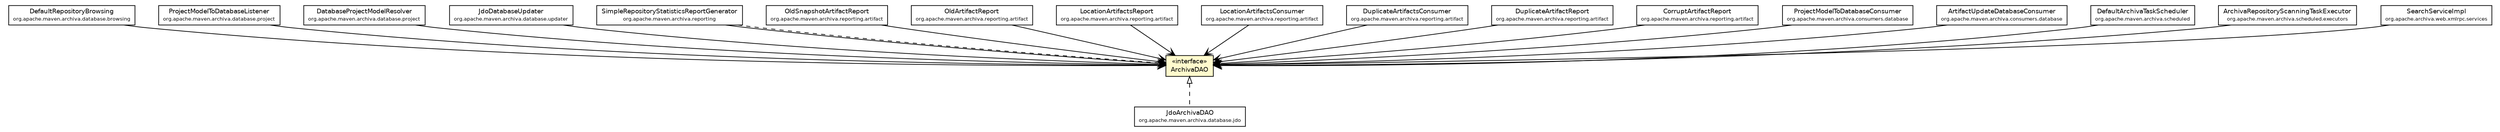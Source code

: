 #!/usr/local/bin/dot
#
# Class diagram 
# Generated by UmlGraph version 4.6 (http://www.spinellis.gr/sw/umlgraph)
#

digraph G {
	edge [fontname="Helvetica",fontsize=10,labelfontname="Helvetica",labelfontsize=10];
	node [fontname="Helvetica",fontsize=10,shape=plaintext];
	// org.apache.maven.archiva.database.ArchivaDAO
	c86343 [label=<<table border="0" cellborder="1" cellspacing="0" cellpadding="2" port="p" bgcolor="lemonChiffon" href="./ArchivaDAO.html">
		<tr><td><table border="0" cellspacing="0" cellpadding="1">
			<tr><td> &laquo;interface&raquo; </td></tr>
			<tr><td> ArchivaDAO </td></tr>
		</table></td></tr>
		</table>>, fontname="Helvetica", fontcolor="black", fontsize=9.0];
	// org.apache.maven.archiva.database.browsing.DefaultRepositoryBrowsing
	c86347 [label=<<table border="0" cellborder="1" cellspacing="0" cellpadding="2" port="p" href="./browsing/DefaultRepositoryBrowsing.html">
		<tr><td><table border="0" cellspacing="0" cellpadding="1">
			<tr><td> DefaultRepositoryBrowsing </td></tr>
			<tr><td><font point-size="7.0"> org.apache.maven.archiva.database.browsing </font></td></tr>
		</table></td></tr>
		</table>>, fontname="Helvetica", fontcolor="black", fontsize=9.0];
	// org.apache.maven.archiva.database.jdo.JdoArchivaDAO
	c86380 [label=<<table border="0" cellborder="1" cellspacing="0" cellpadding="2" port="p" href="./jdo/JdoArchivaDAO.html">
		<tr><td><table border="0" cellspacing="0" cellpadding="1">
			<tr><td> JdoArchivaDAO </td></tr>
			<tr><td><font point-size="7.0"> org.apache.maven.archiva.database.jdo </font></td></tr>
		</table></td></tr>
		</table>>, fontname="Helvetica", fontcolor="black", fontsize=9.0];
	// org.apache.maven.archiva.database.project.ProjectModelToDatabaseListener
	c86383 [label=<<table border="0" cellborder="1" cellspacing="0" cellpadding="2" port="p" href="./project/ProjectModelToDatabaseListener.html">
		<tr><td><table border="0" cellspacing="0" cellpadding="1">
			<tr><td> ProjectModelToDatabaseListener </td></tr>
			<tr><td><font point-size="7.0"> org.apache.maven.archiva.database.project </font></td></tr>
		</table></td></tr>
		</table>>, fontname="Helvetica", fontcolor="black", fontsize=9.0];
	// org.apache.maven.archiva.database.project.DatabaseProjectModelResolver
	c86384 [label=<<table border="0" cellborder="1" cellspacing="0" cellpadding="2" port="p" href="./project/DatabaseProjectModelResolver.html">
		<tr><td><table border="0" cellspacing="0" cellpadding="1">
			<tr><td> DatabaseProjectModelResolver </td></tr>
			<tr><td><font point-size="7.0"> org.apache.maven.archiva.database.project </font></td></tr>
		</table></td></tr>
		</table>>, fontname="Helvetica", fontcolor="black", fontsize=9.0];
	// org.apache.maven.archiva.database.updater.JdoDatabaseUpdater
	c86385 [label=<<table border="0" cellborder="1" cellspacing="0" cellpadding="2" port="p" href="./updater/JdoDatabaseUpdater.html">
		<tr><td><table border="0" cellspacing="0" cellpadding="1">
			<tr><td> JdoDatabaseUpdater </td></tr>
			<tr><td><font point-size="7.0"> org.apache.maven.archiva.database.updater </font></td></tr>
		</table></td></tr>
		</table>>, fontname="Helvetica", fontcolor="black", fontsize=9.0];
	// org.apache.maven.archiva.reporting.SimpleRepositoryStatisticsReportGenerator
	c86391 [label=<<table border="0" cellborder="1" cellspacing="0" cellpadding="2" port="p" href="../reporting/SimpleRepositoryStatisticsReportGenerator.html">
		<tr><td><table border="0" cellspacing="0" cellpadding="1">
			<tr><td> SimpleRepositoryStatisticsReportGenerator </td></tr>
			<tr><td><font point-size="7.0"> org.apache.maven.archiva.reporting </font></td></tr>
		</table></td></tr>
		</table>>, fontname="Helvetica", fontcolor="black", fontsize=9.0];
	// org.apache.maven.archiva.reporting.artifact.OldSnapshotArtifactReport
	c86401 [label=<<table border="0" cellborder="1" cellspacing="0" cellpadding="2" port="p" href="../reporting/artifact/OldSnapshotArtifactReport.html">
		<tr><td><table border="0" cellspacing="0" cellpadding="1">
			<tr><td> OldSnapshotArtifactReport </td></tr>
			<tr><td><font point-size="7.0"> org.apache.maven.archiva.reporting.artifact </font></td></tr>
		</table></td></tr>
		</table>>, fontname="Helvetica", fontcolor="black", fontsize=9.0];
	// org.apache.maven.archiva.reporting.artifact.OldArtifactReport
	c86402 [label=<<table border="0" cellborder="1" cellspacing="0" cellpadding="2" port="p" href="../reporting/artifact/OldArtifactReport.html">
		<tr><td><table border="0" cellspacing="0" cellpadding="1">
			<tr><td> OldArtifactReport </td></tr>
			<tr><td><font point-size="7.0"> org.apache.maven.archiva.reporting.artifact </font></td></tr>
		</table></td></tr>
		</table>>, fontname="Helvetica", fontcolor="black", fontsize=9.0];
	// org.apache.maven.archiva.reporting.artifact.LocationArtifactsReport
	c86403 [label=<<table border="0" cellborder="1" cellspacing="0" cellpadding="2" port="p" href="../reporting/artifact/LocationArtifactsReport.html">
		<tr><td><table border="0" cellspacing="0" cellpadding="1">
			<tr><td> LocationArtifactsReport </td></tr>
			<tr><td><font point-size="7.0"> org.apache.maven.archiva.reporting.artifact </font></td></tr>
		</table></td></tr>
		</table>>, fontname="Helvetica", fontcolor="black", fontsize=9.0];
	// org.apache.maven.archiva.reporting.artifact.LocationArtifactsConsumer
	c86404 [label=<<table border="0" cellborder="1" cellspacing="0" cellpadding="2" port="p" href="../reporting/artifact/LocationArtifactsConsumer.html">
		<tr><td><table border="0" cellspacing="0" cellpadding="1">
			<tr><td> LocationArtifactsConsumer </td></tr>
			<tr><td><font point-size="7.0"> org.apache.maven.archiva.reporting.artifact </font></td></tr>
		</table></td></tr>
		</table>>, fontname="Helvetica", fontcolor="black", fontsize=9.0];
	// org.apache.maven.archiva.reporting.artifact.DuplicateArtifactsConsumer
	c86405 [label=<<table border="0" cellborder="1" cellspacing="0" cellpadding="2" port="p" href="../reporting/artifact/DuplicateArtifactsConsumer.html">
		<tr><td><table border="0" cellspacing="0" cellpadding="1">
			<tr><td> DuplicateArtifactsConsumer </td></tr>
			<tr><td><font point-size="7.0"> org.apache.maven.archiva.reporting.artifact </font></td></tr>
		</table></td></tr>
		</table>>, fontname="Helvetica", fontcolor="black", fontsize=9.0];
	// org.apache.maven.archiva.reporting.artifact.DuplicateArtifactReport
	c86406 [label=<<table border="0" cellborder="1" cellspacing="0" cellpadding="2" port="p" href="../reporting/artifact/DuplicateArtifactReport.html">
		<tr><td><table border="0" cellspacing="0" cellpadding="1">
			<tr><td> DuplicateArtifactReport </td></tr>
			<tr><td><font point-size="7.0"> org.apache.maven.archiva.reporting.artifact </font></td></tr>
		</table></td></tr>
		</table>>, fontname="Helvetica", fontcolor="black", fontsize=9.0];
	// org.apache.maven.archiva.reporting.artifact.CorruptArtifactReport
	c86407 [label=<<table border="0" cellborder="1" cellspacing="0" cellpadding="2" port="p" href="../reporting/artifact/CorruptArtifactReport.html">
		<tr><td><table border="0" cellspacing="0" cellpadding="1">
			<tr><td> CorruptArtifactReport </td></tr>
			<tr><td><font point-size="7.0"> org.apache.maven.archiva.reporting.artifact </font></td></tr>
		</table></td></tr>
		</table>>, fontname="Helvetica", fontcolor="black", fontsize=9.0];
	// org.apache.maven.archiva.consumers.database.ProjectModelToDatabaseConsumer
	c86408 [label=<<table border="0" cellborder="1" cellspacing="0" cellpadding="2" port="p" href="../consumers/database/ProjectModelToDatabaseConsumer.html">
		<tr><td><table border="0" cellspacing="0" cellpadding="1">
			<tr><td> ProjectModelToDatabaseConsumer </td></tr>
			<tr><td><font point-size="7.0"> org.apache.maven.archiva.consumers.database </font></td></tr>
		</table></td></tr>
		</table>>, fontname="Helvetica", fontcolor="black", fontsize=9.0];
	// org.apache.maven.archiva.consumers.database.ArtifactUpdateDatabaseConsumer
	c86411 [label=<<table border="0" cellborder="1" cellspacing="0" cellpadding="2" port="p" href="../consumers/database/ArtifactUpdateDatabaseConsumer.html">
		<tr><td><table border="0" cellspacing="0" cellpadding="1">
			<tr><td> ArtifactUpdateDatabaseConsumer </td></tr>
			<tr><td><font point-size="7.0"> org.apache.maven.archiva.consumers.database </font></td></tr>
		</table></td></tr>
		</table>>, fontname="Helvetica", fontcolor="black", fontsize=9.0];
	// org.apache.maven.archiva.scheduled.DefaultArchivaTaskScheduler
	c86421 [label=<<table border="0" cellborder="1" cellspacing="0" cellpadding="2" port="p" href="../scheduled/DefaultArchivaTaskScheduler.html">
		<tr><td><table border="0" cellspacing="0" cellpadding="1">
			<tr><td> DefaultArchivaTaskScheduler </td></tr>
			<tr><td><font point-size="7.0"> org.apache.maven.archiva.scheduled </font></td></tr>
		</table></td></tr>
		</table>>, fontname="Helvetica", fontcolor="black", fontsize=9.0];
	// org.apache.maven.archiva.scheduled.executors.ArchivaRepositoryScanningTaskExecutor
	c86424 [label=<<table border="0" cellborder="1" cellspacing="0" cellpadding="2" port="p" href="../scheduled/executors/ArchivaRepositoryScanningTaskExecutor.html">
		<tr><td><table border="0" cellspacing="0" cellpadding="1">
			<tr><td> ArchivaRepositoryScanningTaskExecutor </td></tr>
			<tr><td><font point-size="7.0"> org.apache.maven.archiva.scheduled.executors </font></td></tr>
		</table></td></tr>
		</table>>, fontname="Helvetica", fontcolor="black", fontsize=9.0];
	// org.apache.archiva.web.xmlrpc.services.SearchServiceImpl
	c86555 [label=<<table border="0" cellborder="1" cellspacing="0" cellpadding="2" port="p" href="../../../archiva/web/xmlrpc/services/SearchServiceImpl.html">
		<tr><td><table border="0" cellspacing="0" cellpadding="1">
			<tr><td> SearchServiceImpl </td></tr>
			<tr><td><font point-size="7.0"> org.apache.archiva.web.xmlrpc.services </font></td></tr>
		</table></td></tr>
		</table>>, fontname="Helvetica", fontcolor="black", fontsize=9.0];
	//org.apache.maven.archiva.database.jdo.JdoArchivaDAO implements org.apache.maven.archiva.database.ArchivaDAO
	c86343:p -> c86380:p [dir=back,arrowtail=empty,style=dashed];
	// org.apache.maven.archiva.database.browsing.DefaultRepositoryBrowsing NAVASSOC org.apache.maven.archiva.database.ArchivaDAO
	c86347:p -> c86343:p [taillabel="", label="", headlabel="", fontname="Helvetica", fontcolor="black", fontsize=10.0, color="black", arrowhead=open];
	// org.apache.maven.archiva.database.project.ProjectModelToDatabaseListener NAVASSOC org.apache.maven.archiva.database.ArchivaDAO
	c86383:p -> c86343:p [taillabel="", label="", headlabel="", fontname="Helvetica", fontcolor="black", fontsize=10.0, color="black", arrowhead=open];
	// org.apache.maven.archiva.database.project.DatabaseProjectModelResolver NAVASSOC org.apache.maven.archiva.database.ArchivaDAO
	c86384:p -> c86343:p [taillabel="", label="", headlabel="", fontname="Helvetica", fontcolor="black", fontsize=10.0, color="black", arrowhead=open];
	// org.apache.maven.archiva.database.updater.JdoDatabaseUpdater NAVASSOC org.apache.maven.archiva.database.ArchivaDAO
	c86385:p -> c86343:p [taillabel="", label="", headlabel="", fontname="Helvetica", fontcolor="black", fontsize=10.0, color="black", arrowhead=open];
	// org.apache.maven.archiva.reporting.SimpleRepositoryStatisticsReportGenerator NAVASSOC org.apache.maven.archiva.database.ArchivaDAO
	c86391:p -> c86343:p [taillabel="", label="", headlabel="", fontname="Helvetica", fontcolor="black", fontsize=10.0, color="black", arrowhead=open];
	// org.apache.maven.archiva.reporting.artifact.OldSnapshotArtifactReport NAVASSOC org.apache.maven.archiva.database.ArchivaDAO
	c86401:p -> c86343:p [taillabel="", label="", headlabel="", fontname="Helvetica", fontcolor="black", fontsize=10.0, color="black", arrowhead=open];
	// org.apache.maven.archiva.reporting.artifact.OldArtifactReport NAVASSOC org.apache.maven.archiva.database.ArchivaDAO
	c86402:p -> c86343:p [taillabel="", label="", headlabel="", fontname="Helvetica", fontcolor="black", fontsize=10.0, color="black", arrowhead=open];
	// org.apache.maven.archiva.reporting.artifact.LocationArtifactsReport NAVASSOC org.apache.maven.archiva.database.ArchivaDAO
	c86403:p -> c86343:p [taillabel="", label="", headlabel="", fontname="Helvetica", fontcolor="black", fontsize=10.0, color="black", arrowhead=open];
	// org.apache.maven.archiva.reporting.artifact.LocationArtifactsConsumer NAVASSOC org.apache.maven.archiva.database.ArchivaDAO
	c86404:p -> c86343:p [taillabel="", label="", headlabel="", fontname="Helvetica", fontcolor="black", fontsize=10.0, color="black", arrowhead=open];
	// org.apache.maven.archiva.reporting.artifact.DuplicateArtifactsConsumer NAVASSOC org.apache.maven.archiva.database.ArchivaDAO
	c86405:p -> c86343:p [taillabel="", label="", headlabel="", fontname="Helvetica", fontcolor="black", fontsize=10.0, color="black", arrowhead=open];
	// org.apache.maven.archiva.reporting.artifact.DuplicateArtifactReport NAVASSOC org.apache.maven.archiva.database.ArchivaDAO
	c86406:p -> c86343:p [taillabel="", label="", headlabel="", fontname="Helvetica", fontcolor="black", fontsize=10.0, color="black", arrowhead=open];
	// org.apache.maven.archiva.reporting.artifact.CorruptArtifactReport NAVASSOC org.apache.maven.archiva.database.ArchivaDAO
	c86407:p -> c86343:p [taillabel="", label="", headlabel="", fontname="Helvetica", fontcolor="black", fontsize=10.0, color="black", arrowhead=open];
	// org.apache.maven.archiva.consumers.database.ProjectModelToDatabaseConsumer NAVASSOC org.apache.maven.archiva.database.ArchivaDAO
	c86408:p -> c86343:p [taillabel="", label="", headlabel="", fontname="Helvetica", fontcolor="black", fontsize=10.0, color="black", arrowhead=open];
	// org.apache.maven.archiva.consumers.database.ArtifactUpdateDatabaseConsumer NAVASSOC org.apache.maven.archiva.database.ArchivaDAO
	c86411:p -> c86343:p [taillabel="", label="", headlabel="", fontname="Helvetica", fontcolor="black", fontsize=10.0, color="black", arrowhead=open];
	// org.apache.maven.archiva.scheduled.DefaultArchivaTaskScheduler NAVASSOC org.apache.maven.archiva.database.ArchivaDAO
	c86421:p -> c86343:p [taillabel="", label="", headlabel="", fontname="Helvetica", fontcolor="black", fontsize=10.0, color="black", arrowhead=open];
	// org.apache.maven.archiva.scheduled.executors.ArchivaRepositoryScanningTaskExecutor NAVASSOC org.apache.maven.archiva.database.ArchivaDAO
	c86424:p -> c86343:p [taillabel="", label="", headlabel="", fontname="Helvetica", fontcolor="black", fontsize=10.0, color="black", arrowhead=open];
	// org.apache.archiva.web.xmlrpc.services.SearchServiceImpl NAVASSOC org.apache.maven.archiva.database.ArchivaDAO
	c86555:p -> c86343:p [taillabel="", label="", headlabel="", fontname="Helvetica", fontcolor="black", fontsize=10.0, color="black", arrowhead=open];
	// org.apache.maven.archiva.reporting.SimpleRepositoryStatisticsReportGenerator DEPEND org.apache.maven.archiva.database.ArchivaDAO
	c86391:p -> c86343:p [taillabel="", label="", headlabel="", fontname="Helvetica", fontcolor="black", fontsize=10.0, color="black", arrowhead=open, style=dashed];
}

